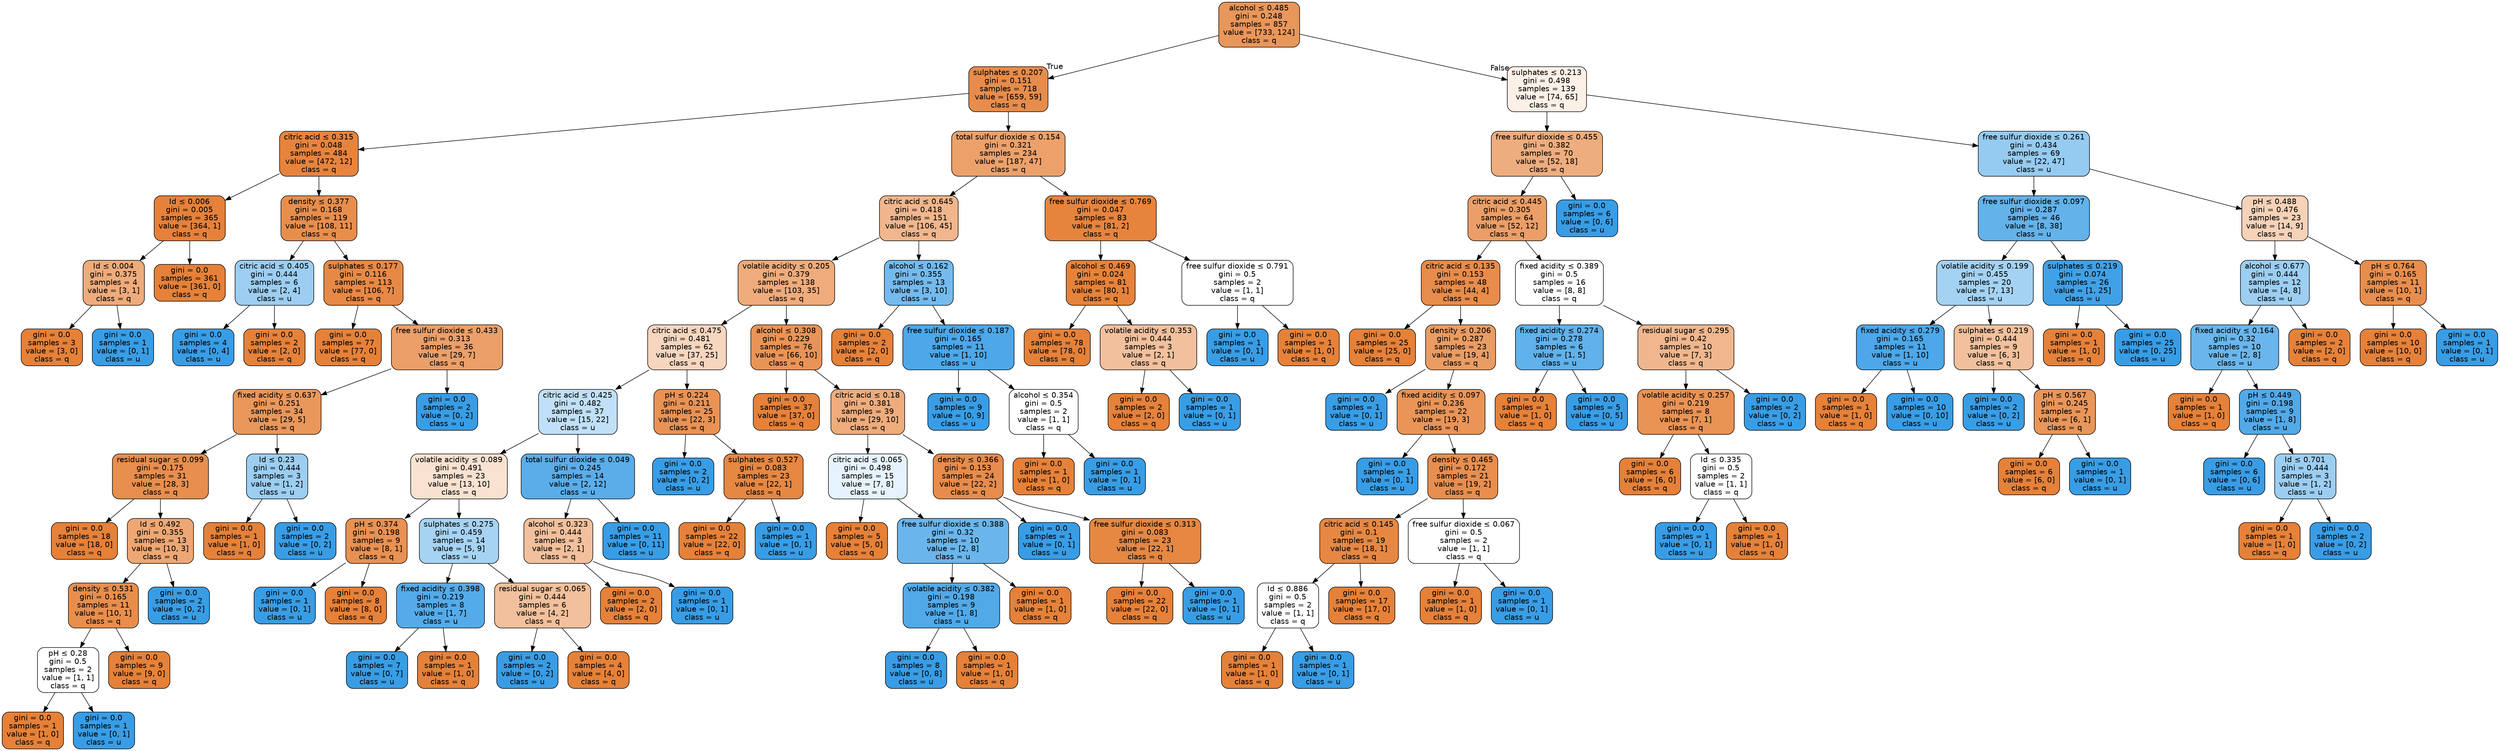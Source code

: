 digraph Tree {
node [shape=box, style="filled, rounded", color="black", fontname="helvetica"] ;
edge [fontname="helvetica"] ;
0 [label=<alcohol &le; 0.485<br/>gini = 0.248<br/>samples = 857<br/>value = [733, 124]<br/>class = q>, fillcolor="#e9965a"] ;
1 [label=<sulphates &le; 0.207<br/>gini = 0.151<br/>samples = 718<br/>value = [659, 59]<br/>class = q>, fillcolor="#e78c4b"] ;
0 -> 1 [labeldistance=2.5, labelangle=45, headlabel="True"] ;
2 [label=<citric acid &le; 0.315<br/>gini = 0.048<br/>samples = 484<br/>value = [472, 12]<br/>class = q>, fillcolor="#e6843e"] ;
1 -> 2 ;
3 [label=<Id &le; 0.006<br/>gini = 0.005<br/>samples = 365<br/>value = [364, 1]<br/>class = q>, fillcolor="#e5813a"] ;
2 -> 3 ;
4 [label=<Id &le; 0.004<br/>gini = 0.375<br/>samples = 4<br/>value = [3, 1]<br/>class = q>, fillcolor="#eeab7b"] ;
3 -> 4 ;
5 [label=<gini = 0.0<br/>samples = 3<br/>value = [3, 0]<br/>class = q>, fillcolor="#e58139"] ;
4 -> 5 ;
6 [label=<gini = 0.0<br/>samples = 1<br/>value = [0, 1]<br/>class = u>, fillcolor="#399de5"] ;
4 -> 6 ;
7 [label=<gini = 0.0<br/>samples = 361<br/>value = [361, 0]<br/>class = q>, fillcolor="#e58139"] ;
3 -> 7 ;
8 [label=<density &le; 0.377<br/>gini = 0.168<br/>samples = 119<br/>value = [108, 11]<br/>class = q>, fillcolor="#e88e4d"] ;
2 -> 8 ;
9 [label=<citric acid &le; 0.405<br/>gini = 0.444<br/>samples = 6<br/>value = [2, 4]<br/>class = u>, fillcolor="#9ccef2"] ;
8 -> 9 ;
10 [label=<gini = 0.0<br/>samples = 4<br/>value = [0, 4]<br/>class = u>, fillcolor="#399de5"] ;
9 -> 10 ;
11 [label=<gini = 0.0<br/>samples = 2<br/>value = [2, 0]<br/>class = q>, fillcolor="#e58139"] ;
9 -> 11 ;
12 [label=<sulphates &le; 0.177<br/>gini = 0.116<br/>samples = 113<br/>value = [106, 7]<br/>class = q>, fillcolor="#e78946"] ;
8 -> 12 ;
13 [label=<gini = 0.0<br/>samples = 77<br/>value = [77, 0]<br/>class = q>, fillcolor="#e58139"] ;
12 -> 13 ;
14 [label=<free sulfur dioxide &le; 0.433<br/>gini = 0.313<br/>samples = 36<br/>value = [29, 7]<br/>class = q>, fillcolor="#eb9f69"] ;
12 -> 14 ;
15 [label=<fixed acidity &le; 0.637<br/>gini = 0.251<br/>samples = 34<br/>value = [29, 5]<br/>class = q>, fillcolor="#e9975b"] ;
14 -> 15 ;
16 [label=<residual sugar &le; 0.099<br/>gini = 0.175<br/>samples = 31<br/>value = [28, 3]<br/>class = q>, fillcolor="#e88e4e"] ;
15 -> 16 ;
17 [label=<gini = 0.0<br/>samples = 18<br/>value = [18, 0]<br/>class = q>, fillcolor="#e58139"] ;
16 -> 17 ;
18 [label=<Id &le; 0.492<br/>gini = 0.355<br/>samples = 13<br/>value = [10, 3]<br/>class = q>, fillcolor="#eda774"] ;
16 -> 18 ;
19 [label=<density &le; 0.531<br/>gini = 0.165<br/>samples = 11<br/>value = [10, 1]<br/>class = q>, fillcolor="#e88e4d"] ;
18 -> 19 ;
20 [label=<pH &le; 0.28<br/>gini = 0.5<br/>samples = 2<br/>value = [1, 1]<br/>class = q>, fillcolor="#ffffff"] ;
19 -> 20 ;
21 [label=<gini = 0.0<br/>samples = 1<br/>value = [1, 0]<br/>class = q>, fillcolor="#e58139"] ;
20 -> 21 ;
22 [label=<gini = 0.0<br/>samples = 1<br/>value = [0, 1]<br/>class = u>, fillcolor="#399de5"] ;
20 -> 22 ;
23 [label=<gini = 0.0<br/>samples = 9<br/>value = [9, 0]<br/>class = q>, fillcolor="#e58139"] ;
19 -> 23 ;
24 [label=<gini = 0.0<br/>samples = 2<br/>value = [0, 2]<br/>class = u>, fillcolor="#399de5"] ;
18 -> 24 ;
25 [label=<Id &le; 0.23<br/>gini = 0.444<br/>samples = 3<br/>value = [1, 2]<br/>class = u>, fillcolor="#9ccef2"] ;
15 -> 25 ;
26 [label=<gini = 0.0<br/>samples = 1<br/>value = [1, 0]<br/>class = q>, fillcolor="#e58139"] ;
25 -> 26 ;
27 [label=<gini = 0.0<br/>samples = 2<br/>value = [0, 2]<br/>class = u>, fillcolor="#399de5"] ;
25 -> 27 ;
28 [label=<gini = 0.0<br/>samples = 2<br/>value = [0, 2]<br/>class = u>, fillcolor="#399de5"] ;
14 -> 28 ;
29 [label=<total sulfur dioxide &le; 0.154<br/>gini = 0.321<br/>samples = 234<br/>value = [187, 47]<br/>class = q>, fillcolor="#eca16b"] ;
1 -> 29 ;
30 [label=<citric acid &le; 0.645<br/>gini = 0.418<br/>samples = 151<br/>value = [106, 45]<br/>class = q>, fillcolor="#f0b68d"] ;
29 -> 30 ;
31 [label=<volatile acidity &le; 0.205<br/>gini = 0.379<br/>samples = 138<br/>value = [103, 35]<br/>class = q>, fillcolor="#eeac7c"] ;
30 -> 31 ;
32 [label=<citric acid &le; 0.475<br/>gini = 0.481<br/>samples = 62<br/>value = [37, 25]<br/>class = q>, fillcolor="#f7d6bf"] ;
31 -> 32 ;
33 [label=<citric acid &le; 0.425<br/>gini = 0.482<br/>samples = 37<br/>value = [15, 22]<br/>class = u>, fillcolor="#c0e0f7"] ;
32 -> 33 ;
34 [label=<volatile acidity &le; 0.089<br/>gini = 0.491<br/>samples = 23<br/>value = [13, 10]<br/>class = q>, fillcolor="#f9e2d1"] ;
33 -> 34 ;
35 [label=<pH &le; 0.374<br/>gini = 0.198<br/>samples = 9<br/>value = [8, 1]<br/>class = q>, fillcolor="#e89152"] ;
34 -> 35 ;
36 [label=<gini = 0.0<br/>samples = 1<br/>value = [0, 1]<br/>class = u>, fillcolor="#399de5"] ;
35 -> 36 ;
37 [label=<gini = 0.0<br/>samples = 8<br/>value = [8, 0]<br/>class = q>, fillcolor="#e58139"] ;
35 -> 37 ;
38 [label=<sulphates &le; 0.275<br/>gini = 0.459<br/>samples = 14<br/>value = [5, 9]<br/>class = u>, fillcolor="#a7d3f3"] ;
34 -> 38 ;
39 [label=<fixed acidity &le; 0.398<br/>gini = 0.219<br/>samples = 8<br/>value = [1, 7]<br/>class = u>, fillcolor="#55abe9"] ;
38 -> 39 ;
40 [label=<gini = 0.0<br/>samples = 7<br/>value = [0, 7]<br/>class = u>, fillcolor="#399de5"] ;
39 -> 40 ;
41 [label=<gini = 0.0<br/>samples = 1<br/>value = [1, 0]<br/>class = q>, fillcolor="#e58139"] ;
39 -> 41 ;
42 [label=<residual sugar &le; 0.065<br/>gini = 0.444<br/>samples = 6<br/>value = [4, 2]<br/>class = q>, fillcolor="#f2c09c"] ;
38 -> 42 ;
43 [label=<gini = 0.0<br/>samples = 2<br/>value = [0, 2]<br/>class = u>, fillcolor="#399de5"] ;
42 -> 43 ;
44 [label=<gini = 0.0<br/>samples = 4<br/>value = [4, 0]<br/>class = q>, fillcolor="#e58139"] ;
42 -> 44 ;
45 [label=<total sulfur dioxide &le; 0.049<br/>gini = 0.245<br/>samples = 14<br/>value = [2, 12]<br/>class = u>, fillcolor="#5aade9"] ;
33 -> 45 ;
46 [label=<alcohol &le; 0.323<br/>gini = 0.444<br/>samples = 3<br/>value = [2, 1]<br/>class = q>, fillcolor="#f2c09c"] ;
45 -> 46 ;
47 [label=<gini = 0.0<br/>samples = 2<br/>value = [2, 0]<br/>class = q>, fillcolor="#e58139"] ;
46 -> 47 ;
48 [label=<gini = 0.0<br/>samples = 1<br/>value = [0, 1]<br/>class = u>, fillcolor="#399de5"] ;
46 -> 48 ;
49 [label=<gini = 0.0<br/>samples = 11<br/>value = [0, 11]<br/>class = u>, fillcolor="#399de5"] ;
45 -> 49 ;
50 [label=<pH &le; 0.224<br/>gini = 0.211<br/>samples = 25<br/>value = [22, 3]<br/>class = q>, fillcolor="#e99254"] ;
32 -> 50 ;
51 [label=<gini = 0.0<br/>samples = 2<br/>value = [0, 2]<br/>class = u>, fillcolor="#399de5"] ;
50 -> 51 ;
52 [label=<sulphates &le; 0.527<br/>gini = 0.083<br/>samples = 23<br/>value = [22, 1]<br/>class = q>, fillcolor="#e68742"] ;
50 -> 52 ;
53 [label=<gini = 0.0<br/>samples = 22<br/>value = [22, 0]<br/>class = q>, fillcolor="#e58139"] ;
52 -> 53 ;
54 [label=<gini = 0.0<br/>samples = 1<br/>value = [0, 1]<br/>class = u>, fillcolor="#399de5"] ;
52 -> 54 ;
55 [label=<alcohol &le; 0.308<br/>gini = 0.229<br/>samples = 76<br/>value = [66, 10]<br/>class = q>, fillcolor="#e99457"] ;
31 -> 55 ;
56 [label=<gini = 0.0<br/>samples = 37<br/>value = [37, 0]<br/>class = q>, fillcolor="#e58139"] ;
55 -> 56 ;
57 [label=<citric acid &le; 0.18<br/>gini = 0.381<br/>samples = 39<br/>value = [29, 10]<br/>class = q>, fillcolor="#eeac7d"] ;
55 -> 57 ;
58 [label=<citric acid &le; 0.065<br/>gini = 0.498<br/>samples = 15<br/>value = [7, 8]<br/>class = u>, fillcolor="#e6f3fc"] ;
57 -> 58 ;
59 [label=<gini = 0.0<br/>samples = 5<br/>value = [5, 0]<br/>class = q>, fillcolor="#e58139"] ;
58 -> 59 ;
60 [label=<free sulfur dioxide &le; 0.388<br/>gini = 0.32<br/>samples = 10<br/>value = [2, 8]<br/>class = u>, fillcolor="#6ab6ec"] ;
58 -> 60 ;
61 [label=<volatile acidity &le; 0.382<br/>gini = 0.198<br/>samples = 9<br/>value = [1, 8]<br/>class = u>, fillcolor="#52a9e8"] ;
60 -> 61 ;
62 [label=<gini = 0.0<br/>samples = 8<br/>value = [0, 8]<br/>class = u>, fillcolor="#399de5"] ;
61 -> 62 ;
63 [label=<gini = 0.0<br/>samples = 1<br/>value = [1, 0]<br/>class = q>, fillcolor="#e58139"] ;
61 -> 63 ;
64 [label=<gini = 0.0<br/>samples = 1<br/>value = [1, 0]<br/>class = q>, fillcolor="#e58139"] ;
60 -> 64 ;
65 [label=<density &le; 0.366<br/>gini = 0.153<br/>samples = 24<br/>value = [22, 2]<br/>class = q>, fillcolor="#e78c4b"] ;
57 -> 65 ;
66 [label=<gini = 0.0<br/>samples = 1<br/>value = [0, 1]<br/>class = u>, fillcolor="#399de5"] ;
65 -> 66 ;
67 [label=<free sulfur dioxide &le; 0.313<br/>gini = 0.083<br/>samples = 23<br/>value = [22, 1]<br/>class = q>, fillcolor="#e68742"] ;
65 -> 67 ;
68 [label=<gini = 0.0<br/>samples = 22<br/>value = [22, 0]<br/>class = q>, fillcolor="#e58139"] ;
67 -> 68 ;
69 [label=<gini = 0.0<br/>samples = 1<br/>value = [0, 1]<br/>class = u>, fillcolor="#399de5"] ;
67 -> 69 ;
70 [label=<alcohol &le; 0.162<br/>gini = 0.355<br/>samples = 13<br/>value = [3, 10]<br/>class = u>, fillcolor="#74baed"] ;
30 -> 70 ;
71 [label=<gini = 0.0<br/>samples = 2<br/>value = [2, 0]<br/>class = q>, fillcolor="#e58139"] ;
70 -> 71 ;
72 [label=<free sulfur dioxide &le; 0.187<br/>gini = 0.165<br/>samples = 11<br/>value = [1, 10]<br/>class = u>, fillcolor="#4da7e8"] ;
70 -> 72 ;
73 [label=<gini = 0.0<br/>samples = 9<br/>value = [0, 9]<br/>class = u>, fillcolor="#399de5"] ;
72 -> 73 ;
74 [label=<alcohol &le; 0.354<br/>gini = 0.5<br/>samples = 2<br/>value = [1, 1]<br/>class = q>, fillcolor="#ffffff"] ;
72 -> 74 ;
75 [label=<gini = 0.0<br/>samples = 1<br/>value = [1, 0]<br/>class = q>, fillcolor="#e58139"] ;
74 -> 75 ;
76 [label=<gini = 0.0<br/>samples = 1<br/>value = [0, 1]<br/>class = u>, fillcolor="#399de5"] ;
74 -> 76 ;
77 [label=<free sulfur dioxide &le; 0.769<br/>gini = 0.047<br/>samples = 83<br/>value = [81, 2]<br/>class = q>, fillcolor="#e6843e"] ;
29 -> 77 ;
78 [label=<alcohol &le; 0.469<br/>gini = 0.024<br/>samples = 81<br/>value = [80, 1]<br/>class = q>, fillcolor="#e5833b"] ;
77 -> 78 ;
79 [label=<gini = 0.0<br/>samples = 78<br/>value = [78, 0]<br/>class = q>, fillcolor="#e58139"] ;
78 -> 79 ;
80 [label=<volatile acidity &le; 0.353<br/>gini = 0.444<br/>samples = 3<br/>value = [2, 1]<br/>class = q>, fillcolor="#f2c09c"] ;
78 -> 80 ;
81 [label=<gini = 0.0<br/>samples = 2<br/>value = [2, 0]<br/>class = q>, fillcolor="#e58139"] ;
80 -> 81 ;
82 [label=<gini = 0.0<br/>samples = 1<br/>value = [0, 1]<br/>class = u>, fillcolor="#399de5"] ;
80 -> 82 ;
83 [label=<free sulfur dioxide &le; 0.791<br/>gini = 0.5<br/>samples = 2<br/>value = [1, 1]<br/>class = q>, fillcolor="#ffffff"] ;
77 -> 83 ;
84 [label=<gini = 0.0<br/>samples = 1<br/>value = [0, 1]<br/>class = u>, fillcolor="#399de5"] ;
83 -> 84 ;
85 [label=<gini = 0.0<br/>samples = 1<br/>value = [1, 0]<br/>class = q>, fillcolor="#e58139"] ;
83 -> 85 ;
86 [label=<sulphates &le; 0.213<br/>gini = 0.498<br/>samples = 139<br/>value = [74, 65]<br/>class = q>, fillcolor="#fcf0e7"] ;
0 -> 86 [labeldistance=2.5, labelangle=-45, headlabel="False"] ;
87 [label=<free sulfur dioxide &le; 0.455<br/>gini = 0.382<br/>samples = 70<br/>value = [52, 18]<br/>class = q>, fillcolor="#eead7e"] ;
86 -> 87 ;
88 [label=<citric acid &le; 0.445<br/>gini = 0.305<br/>samples = 64<br/>value = [52, 12]<br/>class = q>, fillcolor="#eb9e67"] ;
87 -> 88 ;
89 [label=<citric acid &le; 0.135<br/>gini = 0.153<br/>samples = 48<br/>value = [44, 4]<br/>class = q>, fillcolor="#e78c4b"] ;
88 -> 89 ;
90 [label=<gini = 0.0<br/>samples = 25<br/>value = [25, 0]<br/>class = q>, fillcolor="#e58139"] ;
89 -> 90 ;
91 [label=<density &le; 0.206<br/>gini = 0.287<br/>samples = 23<br/>value = [19, 4]<br/>class = q>, fillcolor="#ea9c63"] ;
89 -> 91 ;
92 [label=<gini = 0.0<br/>samples = 1<br/>value = [0, 1]<br/>class = u>, fillcolor="#399de5"] ;
91 -> 92 ;
93 [label=<fixed acidity &le; 0.097<br/>gini = 0.236<br/>samples = 22<br/>value = [19, 3]<br/>class = q>, fillcolor="#e99558"] ;
91 -> 93 ;
94 [label=<gini = 0.0<br/>samples = 1<br/>value = [0, 1]<br/>class = u>, fillcolor="#399de5"] ;
93 -> 94 ;
95 [label=<density &le; 0.465<br/>gini = 0.172<br/>samples = 21<br/>value = [19, 2]<br/>class = q>, fillcolor="#e88e4e"] ;
93 -> 95 ;
96 [label=<citric acid &le; 0.145<br/>gini = 0.1<br/>samples = 19<br/>value = [18, 1]<br/>class = q>, fillcolor="#e68844"] ;
95 -> 96 ;
97 [label=<Id &le; 0.886<br/>gini = 0.5<br/>samples = 2<br/>value = [1, 1]<br/>class = q>, fillcolor="#ffffff"] ;
96 -> 97 ;
98 [label=<gini = 0.0<br/>samples = 1<br/>value = [1, 0]<br/>class = q>, fillcolor="#e58139"] ;
97 -> 98 ;
99 [label=<gini = 0.0<br/>samples = 1<br/>value = [0, 1]<br/>class = u>, fillcolor="#399de5"] ;
97 -> 99 ;
100 [label=<gini = 0.0<br/>samples = 17<br/>value = [17, 0]<br/>class = q>, fillcolor="#e58139"] ;
96 -> 100 ;
101 [label=<free sulfur dioxide &le; 0.067<br/>gini = 0.5<br/>samples = 2<br/>value = [1, 1]<br/>class = q>, fillcolor="#ffffff"] ;
95 -> 101 ;
102 [label=<gini = 0.0<br/>samples = 1<br/>value = [1, 0]<br/>class = q>, fillcolor="#e58139"] ;
101 -> 102 ;
103 [label=<gini = 0.0<br/>samples = 1<br/>value = [0, 1]<br/>class = u>, fillcolor="#399de5"] ;
101 -> 103 ;
104 [label=<fixed acidity &le; 0.389<br/>gini = 0.5<br/>samples = 16<br/>value = [8, 8]<br/>class = q>, fillcolor="#ffffff"] ;
88 -> 104 ;
105 [label=<fixed acidity &le; 0.274<br/>gini = 0.278<br/>samples = 6<br/>value = [1, 5]<br/>class = u>, fillcolor="#61b1ea"] ;
104 -> 105 ;
106 [label=<gini = 0.0<br/>samples = 1<br/>value = [1, 0]<br/>class = q>, fillcolor="#e58139"] ;
105 -> 106 ;
107 [label=<gini = 0.0<br/>samples = 5<br/>value = [0, 5]<br/>class = u>, fillcolor="#399de5"] ;
105 -> 107 ;
108 [label=<residual sugar &le; 0.295<br/>gini = 0.42<br/>samples = 10<br/>value = [7, 3]<br/>class = q>, fillcolor="#f0b78e"] ;
104 -> 108 ;
109 [label=<volatile acidity &le; 0.257<br/>gini = 0.219<br/>samples = 8<br/>value = [7, 1]<br/>class = q>, fillcolor="#e99355"] ;
108 -> 109 ;
110 [label=<gini = 0.0<br/>samples = 6<br/>value = [6, 0]<br/>class = q>, fillcolor="#e58139"] ;
109 -> 110 ;
111 [label=<Id &le; 0.335<br/>gini = 0.5<br/>samples = 2<br/>value = [1, 1]<br/>class = q>, fillcolor="#ffffff"] ;
109 -> 111 ;
112 [label=<gini = 0.0<br/>samples = 1<br/>value = [0, 1]<br/>class = u>, fillcolor="#399de5"] ;
111 -> 112 ;
113 [label=<gini = 0.0<br/>samples = 1<br/>value = [1, 0]<br/>class = q>, fillcolor="#e58139"] ;
111 -> 113 ;
114 [label=<gini = 0.0<br/>samples = 2<br/>value = [0, 2]<br/>class = u>, fillcolor="#399de5"] ;
108 -> 114 ;
115 [label=<gini = 0.0<br/>samples = 6<br/>value = [0, 6]<br/>class = u>, fillcolor="#399de5"] ;
87 -> 115 ;
116 [label=<free sulfur dioxide &le; 0.261<br/>gini = 0.434<br/>samples = 69<br/>value = [22, 47]<br/>class = u>, fillcolor="#96cbf1"] ;
86 -> 116 ;
117 [label=<free sulfur dioxide &le; 0.097<br/>gini = 0.287<br/>samples = 46<br/>value = [8, 38]<br/>class = u>, fillcolor="#63b2ea"] ;
116 -> 117 ;
118 [label=<volatile acidity &le; 0.199<br/>gini = 0.455<br/>samples = 20<br/>value = [7, 13]<br/>class = u>, fillcolor="#a4d2f3"] ;
117 -> 118 ;
119 [label=<fixed acidity &le; 0.279<br/>gini = 0.165<br/>samples = 11<br/>value = [1, 10]<br/>class = u>, fillcolor="#4da7e8"] ;
118 -> 119 ;
120 [label=<gini = 0.0<br/>samples = 1<br/>value = [1, 0]<br/>class = q>, fillcolor="#e58139"] ;
119 -> 120 ;
121 [label=<gini = 0.0<br/>samples = 10<br/>value = [0, 10]<br/>class = u>, fillcolor="#399de5"] ;
119 -> 121 ;
122 [label=<sulphates &le; 0.219<br/>gini = 0.444<br/>samples = 9<br/>value = [6, 3]<br/>class = q>, fillcolor="#f2c09c"] ;
118 -> 122 ;
123 [label=<gini = 0.0<br/>samples = 2<br/>value = [0, 2]<br/>class = u>, fillcolor="#399de5"] ;
122 -> 123 ;
124 [label=<pH &le; 0.567<br/>gini = 0.245<br/>samples = 7<br/>value = [6, 1]<br/>class = q>, fillcolor="#e9965a"] ;
122 -> 124 ;
125 [label=<gini = 0.0<br/>samples = 6<br/>value = [6, 0]<br/>class = q>, fillcolor="#e58139"] ;
124 -> 125 ;
126 [label=<gini = 0.0<br/>samples = 1<br/>value = [0, 1]<br/>class = u>, fillcolor="#399de5"] ;
124 -> 126 ;
127 [label=<sulphates &le; 0.219<br/>gini = 0.074<br/>samples = 26<br/>value = [1, 25]<br/>class = u>, fillcolor="#41a1e6"] ;
117 -> 127 ;
128 [label=<gini = 0.0<br/>samples = 1<br/>value = [1, 0]<br/>class = q>, fillcolor="#e58139"] ;
127 -> 128 ;
129 [label=<gini = 0.0<br/>samples = 25<br/>value = [0, 25]<br/>class = u>, fillcolor="#399de5"] ;
127 -> 129 ;
130 [label=<pH &le; 0.488<br/>gini = 0.476<br/>samples = 23<br/>value = [14, 9]<br/>class = q>, fillcolor="#f6d2b8"] ;
116 -> 130 ;
131 [label=<alcohol &le; 0.677<br/>gini = 0.444<br/>samples = 12<br/>value = [4, 8]<br/>class = u>, fillcolor="#9ccef2"] ;
130 -> 131 ;
132 [label=<fixed acidity &le; 0.164<br/>gini = 0.32<br/>samples = 10<br/>value = [2, 8]<br/>class = u>, fillcolor="#6ab6ec"] ;
131 -> 132 ;
133 [label=<gini = 0.0<br/>samples = 1<br/>value = [1, 0]<br/>class = q>, fillcolor="#e58139"] ;
132 -> 133 ;
134 [label=<pH &le; 0.449<br/>gini = 0.198<br/>samples = 9<br/>value = [1, 8]<br/>class = u>, fillcolor="#52a9e8"] ;
132 -> 134 ;
135 [label=<gini = 0.0<br/>samples = 6<br/>value = [0, 6]<br/>class = u>, fillcolor="#399de5"] ;
134 -> 135 ;
136 [label=<Id &le; 0.701<br/>gini = 0.444<br/>samples = 3<br/>value = [1, 2]<br/>class = u>, fillcolor="#9ccef2"] ;
134 -> 136 ;
137 [label=<gini = 0.0<br/>samples = 1<br/>value = [1, 0]<br/>class = q>, fillcolor="#e58139"] ;
136 -> 137 ;
138 [label=<gini = 0.0<br/>samples = 2<br/>value = [0, 2]<br/>class = u>, fillcolor="#399de5"] ;
136 -> 138 ;
139 [label=<gini = 0.0<br/>samples = 2<br/>value = [2, 0]<br/>class = q>, fillcolor="#e58139"] ;
131 -> 139 ;
140 [label=<pH &le; 0.764<br/>gini = 0.165<br/>samples = 11<br/>value = [10, 1]<br/>class = q>, fillcolor="#e88e4d"] ;
130 -> 140 ;
141 [label=<gini = 0.0<br/>samples = 10<br/>value = [10, 0]<br/>class = q>, fillcolor="#e58139"] ;
140 -> 141 ;
142 [label=<gini = 0.0<br/>samples = 1<br/>value = [0, 1]<br/>class = u>, fillcolor="#399de5"] ;
140 -> 142 ;
}